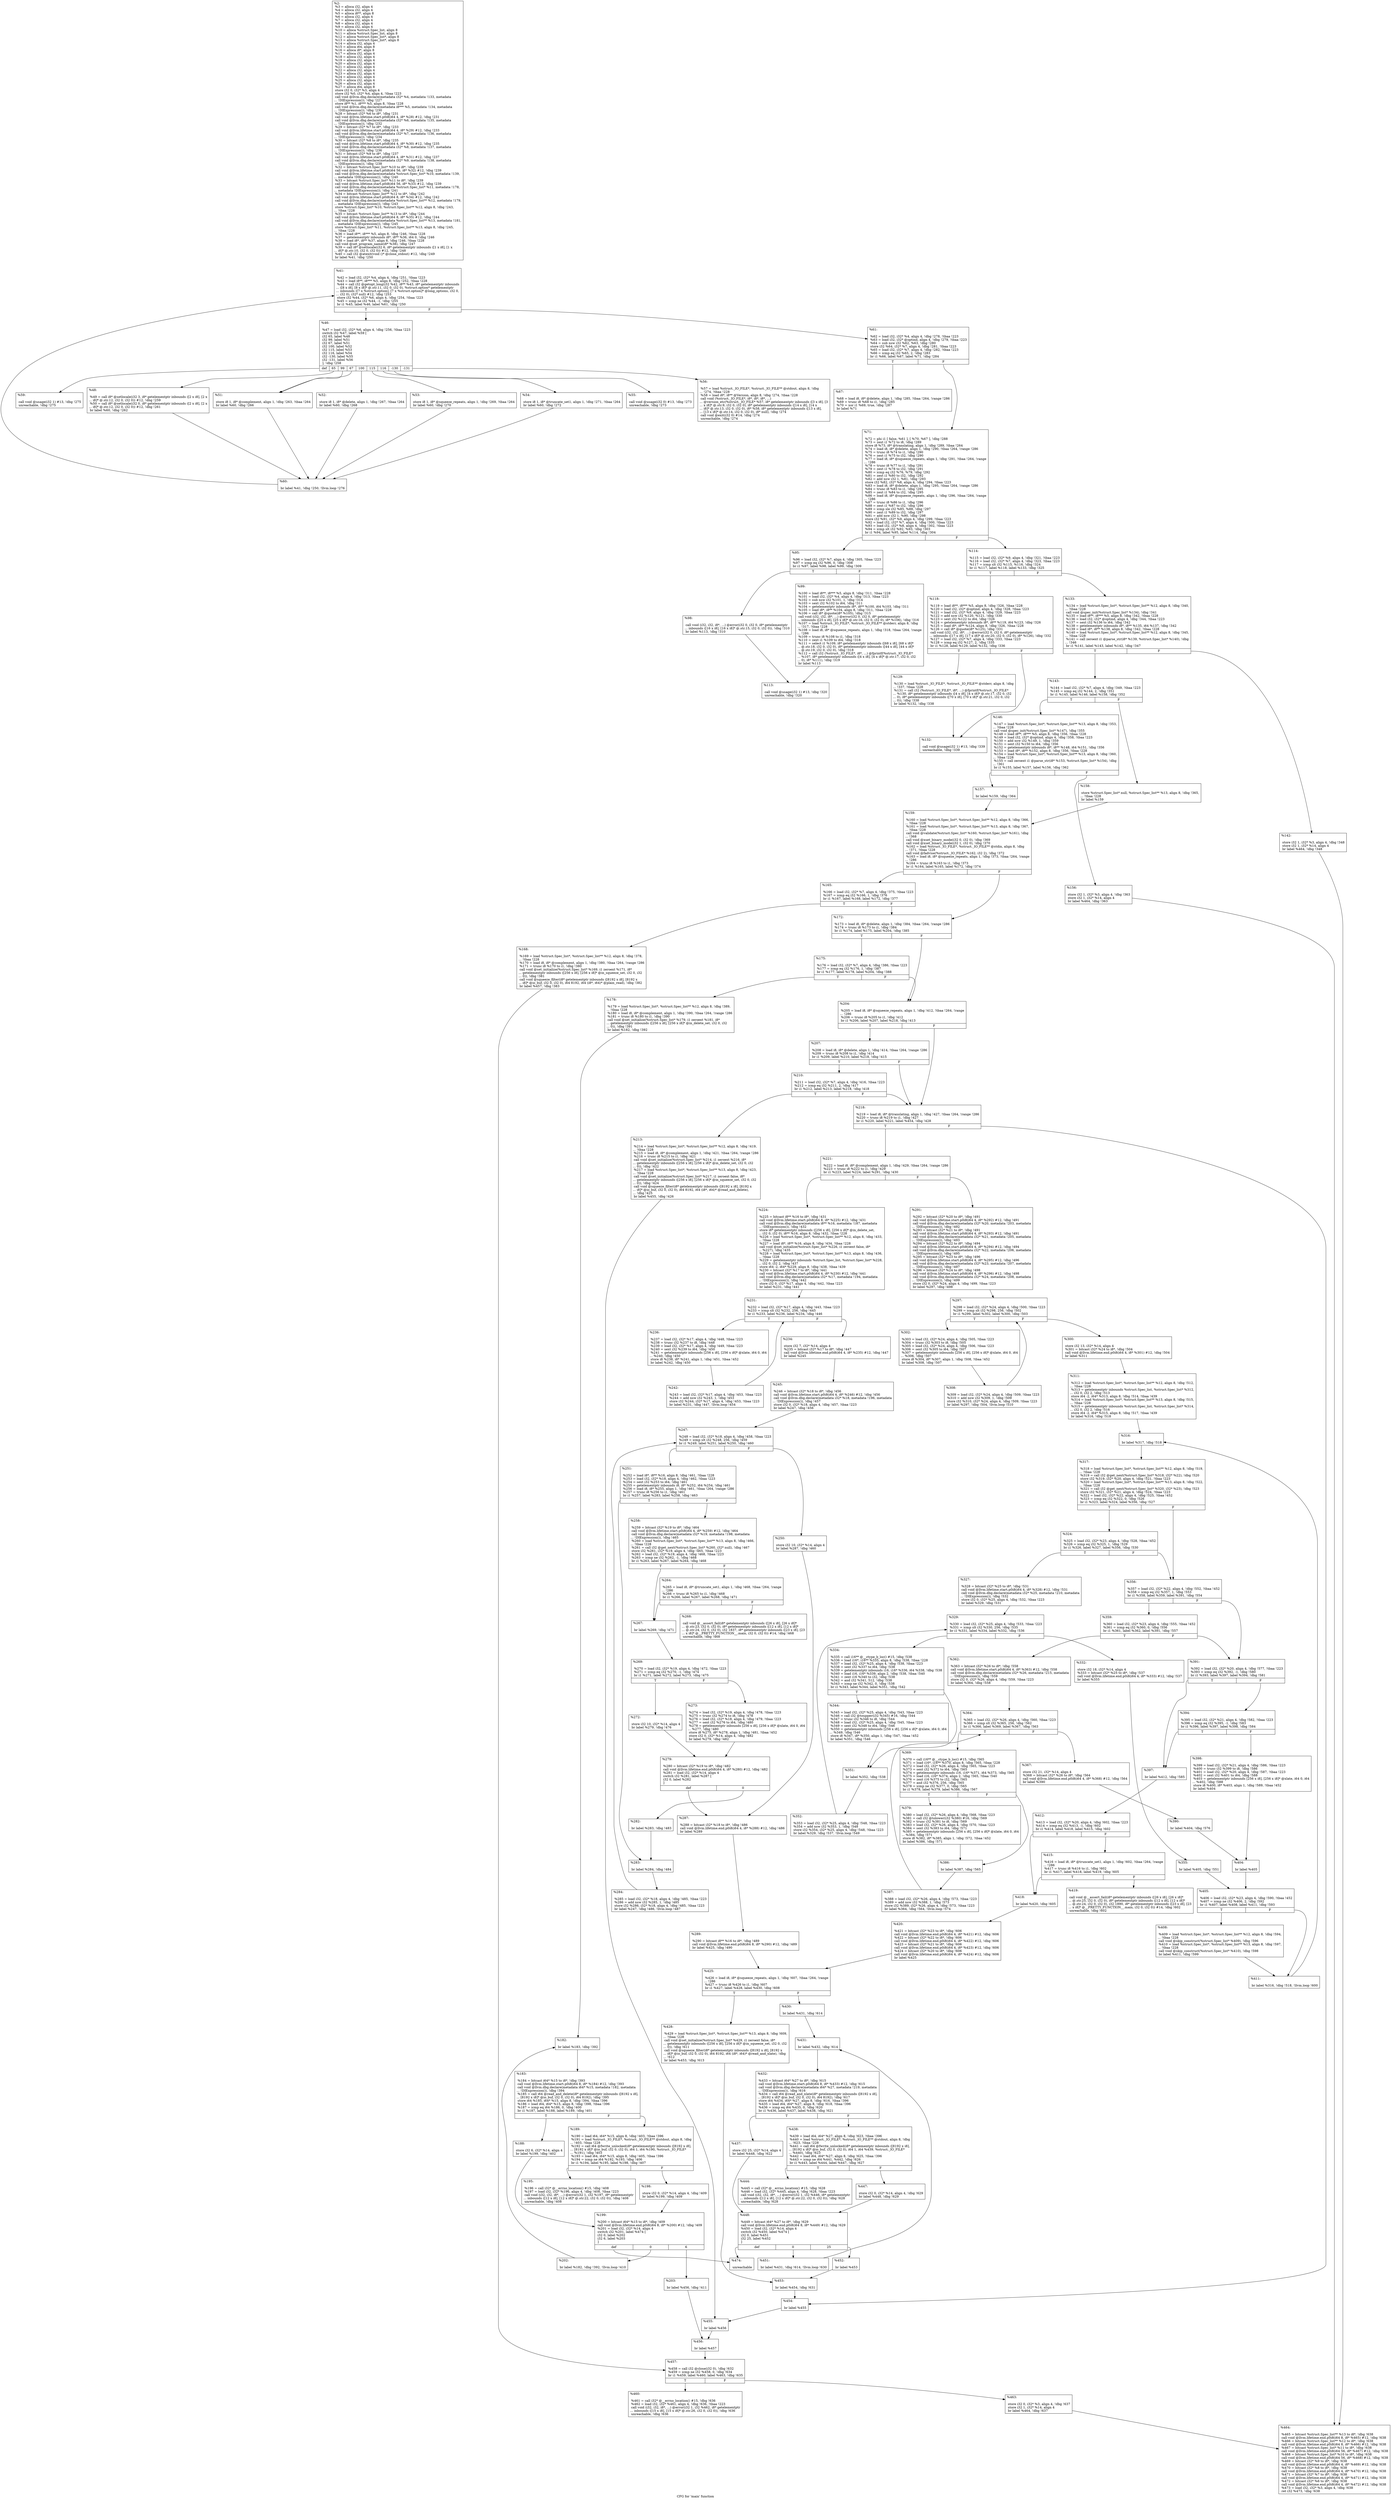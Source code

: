 digraph "CFG for 'main' function" {
	label="CFG for 'main' function";

	Node0x12c5af0 [shape=record,label="{%2:\l  %3 = alloca i32, align 4\l  %4 = alloca i32, align 4\l  %5 = alloca i8**, align 8\l  %6 = alloca i32, align 4\l  %7 = alloca i32, align 4\l  %8 = alloca i32, align 4\l  %9 = alloca i32, align 4\l  %10 = alloca %struct.Spec_list, align 8\l  %11 = alloca %struct.Spec_list, align 8\l  %12 = alloca %struct.Spec_list*, align 8\l  %13 = alloca %struct.Spec_list*, align 8\l  %14 = alloca i32, align 4\l  %15 = alloca i64, align 8\l  %16 = alloca i8*, align 8\l  %17 = alloca i32, align 4\l  %18 = alloca i32, align 4\l  %19 = alloca i32, align 4\l  %20 = alloca i32, align 4\l  %21 = alloca i32, align 4\l  %22 = alloca i32, align 4\l  %23 = alloca i32, align 4\l  %24 = alloca i32, align 4\l  %25 = alloca i32, align 4\l  %26 = alloca i32, align 4\l  %27 = alloca i64, align 8\l  store i32 0, i32* %3, align 4\l  store i32 %0, i32* %4, align 4, !tbaa !223\l  call void @llvm.dbg.declare(metadata i32* %4, metadata !133, metadata\l... !DIExpression()), !dbg !227\l  store i8** %1, i8*** %5, align 8, !tbaa !228\l  call void @llvm.dbg.declare(metadata i8*** %5, metadata !134, metadata\l... !DIExpression()), !dbg !230\l  %28 = bitcast i32* %6 to i8*, !dbg !231\l  call void @llvm.lifetime.start.p0i8(i64 4, i8* %28) #12, !dbg !231\l  call void @llvm.dbg.declare(metadata i32* %6, metadata !135, metadata\l... !DIExpression()), !dbg !232\l  %29 = bitcast i32* %7 to i8*, !dbg !233\l  call void @llvm.lifetime.start.p0i8(i64 4, i8* %29) #12, !dbg !233\l  call void @llvm.dbg.declare(metadata i32* %7, metadata !136, metadata\l... !DIExpression()), !dbg !234\l  %30 = bitcast i32* %8 to i8*, !dbg !235\l  call void @llvm.lifetime.start.p0i8(i64 4, i8* %30) #12, !dbg !235\l  call void @llvm.dbg.declare(metadata i32* %8, metadata !137, metadata\l... !DIExpression()), !dbg !236\l  %31 = bitcast i32* %9 to i8*, !dbg !237\l  call void @llvm.lifetime.start.p0i8(i64 4, i8* %31) #12, !dbg !237\l  call void @llvm.dbg.declare(metadata i32* %9, metadata !138, metadata\l... !DIExpression()), !dbg !238\l  %32 = bitcast %struct.Spec_list* %10 to i8*, !dbg !239\l  call void @llvm.lifetime.start.p0i8(i64 56, i8* %32) #12, !dbg !239\l  call void @llvm.dbg.declare(metadata %struct.Spec_list* %10, metadata !139,\l... metadata !DIExpression()), !dbg !240\l  %33 = bitcast %struct.Spec_list* %11 to i8*, !dbg !239\l  call void @llvm.lifetime.start.p0i8(i64 56, i8* %33) #12, !dbg !239\l  call void @llvm.dbg.declare(metadata %struct.Spec_list* %11, metadata !178,\l... metadata !DIExpression()), !dbg !241\l  %34 = bitcast %struct.Spec_list** %12 to i8*, !dbg !242\l  call void @llvm.lifetime.start.p0i8(i64 8, i8* %34) #12, !dbg !242\l  call void @llvm.dbg.declare(metadata %struct.Spec_list** %12, metadata !179,\l... metadata !DIExpression()), !dbg !243\l  store %struct.Spec_list* %10, %struct.Spec_list** %12, align 8, !dbg !243,\l... !tbaa !228\l  %35 = bitcast %struct.Spec_list** %13 to i8*, !dbg !244\l  call void @llvm.lifetime.start.p0i8(i64 8, i8* %35) #12, !dbg !244\l  call void @llvm.dbg.declare(metadata %struct.Spec_list** %13, metadata !181,\l... metadata !DIExpression()), !dbg !245\l  store %struct.Spec_list* %11, %struct.Spec_list** %13, align 8, !dbg !245,\l... !tbaa !228\l  %36 = load i8**, i8*** %5, align 8, !dbg !246, !tbaa !228\l  %37 = getelementptr inbounds i8*, i8** %36, i64 0, !dbg !246\l  %38 = load i8*, i8** %37, align 8, !dbg !246, !tbaa !228\l  call void @set_program_name(i8* %38), !dbg !247\l  %39 = call i8* @setlocale(i32 6, i8* getelementptr inbounds ([1 x i8], [1 x\l... i8]* @.str.10, i32 0, i32 0)) #12, !dbg !248\l  %40 = call i32 @atexit(void ()* @close_stdout) #12, !dbg !249\l  br label %41, !dbg !250\l}"];
	Node0x12c5af0 -> Node0x12c5f80;
	Node0x12c5f80 [shape=record,label="{%41:\l\l  %42 = load i32, i32* %4, align 4, !dbg !251, !tbaa !223\l  %43 = load i8**, i8*** %5, align 8, !dbg !252, !tbaa !228\l  %44 = call i32 @getopt_long(i32 %42, i8** %43, i8* getelementptr inbounds\l... ([8 x i8], [8 x i8]* @.str.11, i32 0, i32 0), %struct.option* getelementptr\l... inbounds ([7 x %struct.option], [7 x %struct.option]* @long_options, i32 0,\l... i32 0), i32* null) #12, !dbg !253\l  store i32 %44, i32* %6, align 4, !dbg !254, !tbaa !223\l  %45 = icmp ne i32 %44, -1, !dbg !255\l  br i1 %45, label %46, label %61, !dbg !250\l|{<s0>T|<s1>F}}"];
	Node0x12c5f80:s0 -> Node0x12c5fd0;
	Node0x12c5f80:s1 -> Node0x12c62f0;
	Node0x12c5fd0 [shape=record,label="{%46:\l\l  %47 = load i32, i32* %6, align 4, !dbg !256, !tbaa !223\l  switch i32 %47, label %59 [\l    i32 65, label %48\l    i32 99, label %51\l    i32 67, label %51\l    i32 100, label %52\l    i32 115, label %53\l    i32 116, label %54\l    i32 -130, label %55\l    i32 -131, label %56\l  ], !dbg !258\l|{<s0>def|<s1>65|<s2>99|<s3>67|<s4>100|<s5>115|<s6>116|<s7>-130|<s8>-131}}"];
	Node0x12c5fd0:s0 -> Node0x12c6250;
	Node0x12c5fd0:s1 -> Node0x12c6020;
	Node0x12c5fd0:s2 -> Node0x12c6070;
	Node0x12c5fd0:s3 -> Node0x12c6070;
	Node0x12c5fd0:s4 -> Node0x12c60c0;
	Node0x12c5fd0:s5 -> Node0x12c6110;
	Node0x12c5fd0:s6 -> Node0x12c6160;
	Node0x12c5fd0:s7 -> Node0x12c61b0;
	Node0x12c5fd0:s8 -> Node0x12c6200;
	Node0x12c6020 [shape=record,label="{%48:\l\l  %49 = call i8* @setlocale(i32 3, i8* getelementptr inbounds ([2 x i8], [2 x\l... i8]* @.str.12, i32 0, i32 0)) #12, !dbg !259\l  %50 = call i8* @setlocale(i32 0, i8* getelementptr inbounds ([2 x i8], [2 x\l... i8]* @.str.12, i32 0, i32 0)) #12, !dbg !261\l  br label %60, !dbg !262\l}"];
	Node0x12c6020 -> Node0x12c62a0;
	Node0x12c6070 [shape=record,label="{%51:\l\l  store i8 1, i8* @complement, align 1, !dbg !263, !tbaa !264\l  br label %60, !dbg !266\l}"];
	Node0x12c6070 -> Node0x12c62a0;
	Node0x12c60c0 [shape=record,label="{%52:\l\l  store i8 1, i8* @delete, align 1, !dbg !267, !tbaa !264\l  br label %60, !dbg !268\l}"];
	Node0x12c60c0 -> Node0x12c62a0;
	Node0x12c6110 [shape=record,label="{%53:\l\l  store i8 1, i8* @squeeze_repeats, align 1, !dbg !269, !tbaa !264\l  br label %60, !dbg !270\l}"];
	Node0x12c6110 -> Node0x12c62a0;
	Node0x12c6160 [shape=record,label="{%54:\l\l  store i8 1, i8* @truncate_set1, align 1, !dbg !271, !tbaa !264\l  br label %60, !dbg !272\l}"];
	Node0x12c6160 -> Node0x12c62a0;
	Node0x12c61b0 [shape=record,label="{%55:\l\l  call void @usage(i32 0) #13, !dbg !273\l  unreachable, !dbg !273\l}"];
	Node0x12c6200 [shape=record,label="{%56:\l\l  %57 = load %struct._IO_FILE*, %struct._IO_FILE** @stdout, align 8, !dbg\l... !274, !tbaa !228\l  %58 = load i8*, i8** @Version, align 8, !dbg !274, !tbaa !228\l  call void (%struct._IO_FILE*, i8*, i8*, i8*, ...)\l... @version_etc(%struct._IO_FILE* %57, i8* getelementptr inbounds ([3 x i8], [3\l... x i8]* @.str.9, i32 0, i32 0), i8* getelementptr inbounds ([14 x i8], [14 x\l... i8]* @.str.13, i32 0, i32 0), i8* %58, i8* getelementptr inbounds ([13 x i8],\l... [13 x i8]* @.str.14, i32 0, i32 0), i8* null), !dbg !274\l  call void @exit(i32 0) #14, !dbg !274\l  unreachable, !dbg !274\l}"];
	Node0x12c6250 [shape=record,label="{%59:\l\l  call void @usage(i32 1) #13, !dbg !275\l  unreachable, !dbg !275\l}"];
	Node0x12c62a0 [shape=record,label="{%60:\l\l  br label %41, !dbg !250, !llvm.loop !276\l}"];
	Node0x12c62a0 -> Node0x12c5f80;
	Node0x12c62f0 [shape=record,label="{%61:\l\l  %62 = load i32, i32* %4, align 4, !dbg !278, !tbaa !223\l  %63 = load i32, i32* @optind, align 4, !dbg !279, !tbaa !223\l  %64 = sub nsw i32 %62, %63, !dbg !280\l  store i32 %64, i32* %7, align 4, !dbg !281, !tbaa !223\l  %65 = load i32, i32* %7, align 4, !dbg !282, !tbaa !223\l  %66 = icmp eq i32 %65, 2, !dbg !283\l  br i1 %66, label %67, label %71, !dbg !284\l|{<s0>T|<s1>F}}"];
	Node0x12c62f0:s0 -> Node0x12c6340;
	Node0x12c62f0:s1 -> Node0x12c6390;
	Node0x12c6340 [shape=record,label="{%67:\l\l  %68 = load i8, i8* @delete, align 1, !dbg !285, !tbaa !264, !range !286\l  %69 = trunc i8 %68 to i1, !dbg !285\l  %70 = xor i1 %69, true, !dbg !287\l  br label %71\l}"];
	Node0x12c6340 -> Node0x12c6390;
	Node0x12c6390 [shape=record,label="{%71:\l\l  %72 = phi i1 [ false, %61 ], [ %70, %67 ], !dbg !288\l  %73 = zext i1 %72 to i8, !dbg !289\l  store i8 %73, i8* @translating, align 1, !dbg !289, !tbaa !264\l  %74 = load i8, i8* @delete, align 1, !dbg !290, !tbaa !264, !range !286\l  %75 = trunc i8 %74 to i1, !dbg !290\l  %76 = zext i1 %75 to i32, !dbg !290\l  %77 = load i8, i8* @squeeze_repeats, align 1, !dbg !291, !tbaa !264, !range\l... !286\l  %78 = trunc i8 %77 to i1, !dbg !291\l  %79 = zext i1 %78 to i32, !dbg !291\l  %80 = icmp eq i32 %76, %79, !dbg !292\l  %81 = zext i1 %80 to i32, !dbg !292\l  %82 = add nsw i32 1, %81, !dbg !293\l  store i32 %82, i32* %8, align 4, !dbg !294, !tbaa !223\l  %83 = load i8, i8* @delete, align 1, !dbg !295, !tbaa !264, !range !286\l  %84 = trunc i8 %83 to i1, !dbg !295\l  %85 = zext i1 %84 to i32, !dbg !295\l  %86 = load i8, i8* @squeeze_repeats, align 1, !dbg !296, !tbaa !264, !range\l... !286\l  %87 = trunc i8 %86 to i1, !dbg !296\l  %88 = zext i1 %87 to i32, !dbg !296\l  %89 = icmp sle i32 %85, %88, !dbg !297\l  %90 = zext i1 %89 to i32, !dbg !297\l  %91 = add nsw i32 1, %90, !dbg !298\l  store i32 %91, i32* %9, align 4, !dbg !299, !tbaa !223\l  %92 = load i32, i32* %7, align 4, !dbg !300, !tbaa !223\l  %93 = load i32, i32* %8, align 4, !dbg !302, !tbaa !223\l  %94 = icmp slt i32 %92, %93, !dbg !303\l  br i1 %94, label %95, label %114, !dbg !304\l|{<s0>T|<s1>F}}"];
	Node0x12c6390:s0 -> Node0x12c63e0;
	Node0x12c6390:s1 -> Node0x12c6520;
	Node0x12c63e0 [shape=record,label="{%95:\l\l  %96 = load i32, i32* %7, align 4, !dbg !305, !tbaa !223\l  %97 = icmp eq i32 %96, 0, !dbg !308\l  br i1 %97, label %98, label %99, !dbg !309\l|{<s0>T|<s1>F}}"];
	Node0x12c63e0:s0 -> Node0x12c6430;
	Node0x12c63e0:s1 -> Node0x12c6480;
	Node0x12c6430 [shape=record,label="{%98:\l\l  call void (i32, i32, i8*, ...) @error(i32 0, i32 0, i8* getelementptr\l... inbounds ([16 x i8], [16 x i8]* @.str.15, i32 0, i32 0)), !dbg !310\l  br label %113, !dbg !310\l}"];
	Node0x12c6430 -> Node0x12c64d0;
	Node0x12c6480 [shape=record,label="{%99:\l\l  %100 = load i8**, i8*** %5, align 8, !dbg !311, !tbaa !228\l  %101 = load i32, i32* %4, align 4, !dbg !313, !tbaa !223\l  %102 = sub nsw i32 %101, 1, !dbg !314\l  %103 = sext i32 %102 to i64, !dbg !311\l  %104 = getelementptr inbounds i8*, i8** %100, i64 %103, !dbg !311\l  %105 = load i8*, i8** %104, align 8, !dbg !311, !tbaa !228\l  %106 = call i8* @quote(i8* %105), !dbg !315\l  call void (i32, i32, i8*, ...) @error(i32 0, i32 0, i8* getelementptr\l... inbounds ([25 x i8], [25 x i8]* @.str.16, i32 0, i32 0), i8* %106), !dbg !316\l  %107 = load %struct._IO_FILE*, %struct._IO_FILE** @stderr, align 8, !dbg\l... !317, !tbaa !228\l  %108 = load i8, i8* @squeeze_repeats, align 1, !dbg !318, !tbaa !264, !range\l... !286\l  %109 = trunc i8 %108 to i1, !dbg !318\l  %110 = zext i1 %109 to i64, !dbg !318\l  %111 = select i1 %109, i8* getelementptr inbounds ([68 x i8], [68 x i8]*\l... @.str.18, i32 0, i32 0), i8* getelementptr inbounds ([44 x i8], [44 x i8]*\l... @.str.19, i32 0, i32 0), !dbg !318\l  %112 = call i32 (%struct._IO_FILE*, i8*, ...) @fprintf(%struct._IO_FILE*\l... %107, i8* getelementptr inbounds ([4 x i8], [4 x i8]* @.str.17, i32 0, i32\l... 0), i8* %111), !dbg !319\l  br label %113\l}"];
	Node0x12c6480 -> Node0x12c64d0;
	Node0x12c64d0 [shape=record,label="{%113:\l\l  call void @usage(i32 1) #13, !dbg !320\l  unreachable, !dbg !320\l}"];
	Node0x12c6520 [shape=record,label="{%114:\l\l  %115 = load i32, i32* %9, align 4, !dbg !321, !tbaa !223\l  %116 = load i32, i32* %7, align 4, !dbg !323, !tbaa !223\l  %117 = icmp slt i32 %115, %116, !dbg !324\l  br i1 %117, label %118, label %133, !dbg !325\l|{<s0>T|<s1>F}}"];
	Node0x12c6520:s0 -> Node0x12c6570;
	Node0x12c6520:s1 -> Node0x12c6660;
	Node0x12c6570 [shape=record,label="{%118:\l\l  %119 = load i8**, i8*** %5, align 8, !dbg !326, !tbaa !228\l  %120 = load i32, i32* @optind, align 4, !dbg !328, !tbaa !223\l  %121 = load i32, i32* %9, align 4, !dbg !329, !tbaa !223\l  %122 = add nsw i32 %120, %121, !dbg !330\l  %123 = sext i32 %122 to i64, !dbg !326\l  %124 = getelementptr inbounds i8*, i8** %119, i64 %123, !dbg !326\l  %125 = load i8*, i8** %124, align 8, !dbg !326, !tbaa !228\l  %126 = call i8* @quote(i8* %125), !dbg !331\l  call void (i32, i32, i8*, ...) @error(i32 0, i32 0, i8* getelementptr\l... inbounds ([17 x i8], [17 x i8]* @.str.20, i32 0, i32 0), i8* %126), !dbg !332\l  %127 = load i32, i32* %7, align 4, !dbg !333, !tbaa !223\l  %128 = icmp eq i32 %127, 2, !dbg !335\l  br i1 %128, label %129, label %132, !dbg !336\l|{<s0>T|<s1>F}}"];
	Node0x12c6570:s0 -> Node0x12c65c0;
	Node0x12c6570:s1 -> Node0x12c6610;
	Node0x12c65c0 [shape=record,label="{%129:\l\l  %130 = load %struct._IO_FILE*, %struct._IO_FILE** @stderr, align 8, !dbg\l... !337, !tbaa !228\l  %131 = call i32 (%struct._IO_FILE*, i8*, ...) @fprintf(%struct._IO_FILE*\l... %130, i8* getelementptr inbounds ([4 x i8], [4 x i8]* @.str.17, i32 0, i32\l... 0), i8* getelementptr inbounds ([70 x i8], [70 x i8]* @.str.21, i32 0, i32\l... 0)), !dbg !338\l  br label %132, !dbg !338\l}"];
	Node0x12c65c0 -> Node0x12c6610;
	Node0x12c6610 [shape=record,label="{%132:\l\l  call void @usage(i32 1) #13, !dbg !339\l  unreachable, !dbg !339\l}"];
	Node0x12c6660 [shape=record,label="{%133:\l\l  %134 = load %struct.Spec_list*, %struct.Spec_list** %12, align 8, !dbg !340,\l... !tbaa !228\l  call void @spec_init(%struct.Spec_list* %134), !dbg !341\l  %135 = load i8**, i8*** %5, align 8, !dbg !342, !tbaa !228\l  %136 = load i32, i32* @optind, align 4, !dbg !344, !tbaa !223\l  %137 = sext i32 %136 to i64, !dbg !342\l  %138 = getelementptr inbounds i8*, i8** %135, i64 %137, !dbg !342\l  %139 = load i8*, i8** %138, align 8, !dbg !342, !tbaa !228\l  %140 = load %struct.Spec_list*, %struct.Spec_list** %12, align 8, !dbg !345,\l... !tbaa !228\l  %141 = call zeroext i1 @parse_str(i8* %139, %struct.Spec_list* %140), !dbg\l... !346\l  br i1 %141, label %143, label %142, !dbg !347\l|{<s0>T|<s1>F}}"];
	Node0x12c6660:s0 -> Node0x12c6700;
	Node0x12c6660:s1 -> Node0x12c66b0;
	Node0x12c66b0 [shape=record,label="{%142:\l\l  store i32 1, i32* %3, align 4, !dbg !348\l  store i32 1, i32* %14, align 4\l  br label %464, !dbg !348\l}"];
	Node0x12c66b0 -> Node0x12c8870;
	Node0x12c6700 [shape=record,label="{%143:\l\l  %144 = load i32, i32* %7, align 4, !dbg !349, !tbaa !223\l  %145 = icmp eq i32 %144, 2, !dbg !351\l  br i1 %145, label %146, label %158, !dbg !352\l|{<s0>T|<s1>F}}"];
	Node0x12c6700:s0 -> Node0x12c6750;
	Node0x12c6700:s1 -> Node0x12c6840;
	Node0x12c6750 [shape=record,label="{%146:\l\l  %147 = load %struct.Spec_list*, %struct.Spec_list** %13, align 8, !dbg !353,\l... !tbaa !228\l  call void @spec_init(%struct.Spec_list* %147), !dbg !355\l  %148 = load i8**, i8*** %5, align 8, !dbg !356, !tbaa !228\l  %149 = load i32, i32* @optind, align 4, !dbg !358, !tbaa !223\l  %150 = add nsw i32 %149, 1, !dbg !359\l  %151 = sext i32 %150 to i64, !dbg !356\l  %152 = getelementptr inbounds i8*, i8** %148, i64 %151, !dbg !356\l  %153 = load i8*, i8** %152, align 8, !dbg !356, !tbaa !228\l  %154 = load %struct.Spec_list*, %struct.Spec_list** %13, align 8, !dbg !360,\l... !tbaa !228\l  %155 = call zeroext i1 @parse_str(i8* %153, %struct.Spec_list* %154), !dbg\l... !361\l  br i1 %155, label %157, label %156, !dbg !362\l|{<s0>T|<s1>F}}"];
	Node0x12c6750:s0 -> Node0x12c67f0;
	Node0x12c6750:s1 -> Node0x12c67a0;
	Node0x12c67a0 [shape=record,label="{%156:\l\l  store i32 1, i32* %3, align 4, !dbg !363\l  store i32 1, i32* %14, align 4\l  br label %464, !dbg !363\l}"];
	Node0x12c67a0 -> Node0x12c8870;
	Node0x12c67f0 [shape=record,label="{%157:\l\l  br label %159, !dbg !364\l}"];
	Node0x12c67f0 -> Node0x12c6890;
	Node0x12c6840 [shape=record,label="{%158:\l\l  store %struct.Spec_list* null, %struct.Spec_list** %13, align 8, !dbg !365,\l... !tbaa !228\l  br label %159\l}"];
	Node0x12c6840 -> Node0x12c6890;
	Node0x12c6890 [shape=record,label="{%159:\l\l  %160 = load %struct.Spec_list*, %struct.Spec_list** %12, align 8, !dbg !366,\l... !tbaa !228\l  %161 = load %struct.Spec_list*, %struct.Spec_list** %13, align 8, !dbg !367,\l... !tbaa !228\l  call void @validate(%struct.Spec_list* %160, %struct.Spec_list* %161), !dbg\l... !368\l  call void @xset_binary_mode(i32 0, i32 0), !dbg !369\l  call void @xset_binary_mode(i32 1, i32 0), !dbg !370\l  %162 = load %struct._IO_FILE*, %struct._IO_FILE** @stdin, align 8, !dbg\l... !371, !tbaa !228\l  call void @fadvise(%struct._IO_FILE* %162, i32 2), !dbg !372\l  %163 = load i8, i8* @squeeze_repeats, align 1, !dbg !373, !tbaa !264, !range\l... !286\l  %164 = trunc i8 %163 to i1, !dbg !373\l  br i1 %164, label %165, label %172, !dbg !374\l|{<s0>T|<s1>F}}"];
	Node0x12c6890:s0 -> Node0x12c68e0;
	Node0x12c6890:s1 -> Node0x12c6980;
	Node0x12c68e0 [shape=record,label="{%165:\l\l  %166 = load i32, i32* %7, align 4, !dbg !375, !tbaa !223\l  %167 = icmp eq i32 %166, 1, !dbg !376\l  br i1 %167, label %168, label %172, !dbg !377\l|{<s0>T|<s1>F}}"];
	Node0x12c68e0:s0 -> Node0x12c6930;
	Node0x12c68e0:s1 -> Node0x12c6980;
	Node0x12c6930 [shape=record,label="{%168:\l\l  %169 = load %struct.Spec_list*, %struct.Spec_list** %12, align 8, !dbg !378,\l... !tbaa !228\l  %170 = load i8, i8* @complement, align 1, !dbg !380, !tbaa !264, !range !286\l  %171 = trunc i8 %170 to i1, !dbg !380\l  call void @set_initialize(%struct.Spec_list* %169, i1 zeroext %171, i8*\l... getelementptr inbounds ([256 x i8], [256 x i8]* @in_squeeze_set, i32 0, i32\l... 0)), !dbg !381\l  call void @squeeze_filter(i8* getelementptr inbounds ([8192 x i8], [8192 x\l... i8]* @io_buf, i32 0, i32 0), i64 8192, i64 (i8*, i64)* @plain_read), !dbg !382\l  br label %457, !dbg !383\l}"];
	Node0x12c6930 -> Node0x12c8780;
	Node0x12c6980 [shape=record,label="{%172:\l\l  %173 = load i8, i8* @delete, align 1, !dbg !384, !tbaa !264, !range !286\l  %174 = trunc i8 %173 to i1, !dbg !384\l  br i1 %174, label %175, label %204, !dbg !385\l|{<s0>T|<s1>F}}"];
	Node0x12c6980:s0 -> Node0x12c69d0;
	Node0x12c6980:s1 -> Node0x12c6d40;
	Node0x12c69d0 [shape=record,label="{%175:\l\l  %176 = load i32, i32* %7, align 4, !dbg !386, !tbaa !223\l  %177 = icmp eq i32 %176, 1, !dbg !387\l  br i1 %177, label %178, label %204, !dbg !388\l|{<s0>T|<s1>F}}"];
	Node0x12c69d0:s0 -> Node0x12c6a20;
	Node0x12c69d0:s1 -> Node0x12c6d40;
	Node0x12c6a20 [shape=record,label="{%178:\l\l  %179 = load %struct.Spec_list*, %struct.Spec_list** %12, align 8, !dbg !389,\l... !tbaa !228\l  %180 = load i8, i8* @complement, align 1, !dbg !390, !tbaa !264, !range !286\l  %181 = trunc i8 %180 to i1, !dbg !390\l  call void @set_initialize(%struct.Spec_list* %179, i1 zeroext %181, i8*\l... getelementptr inbounds ([256 x i8], [256 x i8]* @in_delete_set, i32 0, i32\l... 0)), !dbg !391\l  br label %182, !dbg !392\l}"];
	Node0x12c6a20 -> Node0x12c6a70;
	Node0x12c6a70 [shape=record,label="{%182:\l\l  br label %183, !dbg !392\l}"];
	Node0x12c6a70 -> Node0x12c6ac0;
	Node0x12c6ac0 [shape=record,label="{%183:\l\l  %184 = bitcast i64* %15 to i8*, !dbg !393\l  call void @llvm.lifetime.start.p0i8(i64 8, i8* %184) #12, !dbg !393\l  call void @llvm.dbg.declare(metadata i64* %15, metadata !182, metadata\l... !DIExpression()), !dbg !394\l  %185 = call i64 @read_and_delete(i8* getelementptr inbounds ([8192 x i8],\l... [8192 x i8]* @io_buf, i32 0, i32 0), i64 8192), !dbg !395\l  store i64 %185, i64* %15, align 8, !dbg !394, !tbaa !396\l  %186 = load i64, i64* %15, align 8, !dbg !398, !tbaa !396\l  %187 = icmp eq i64 %186, 0, !dbg !400\l  br i1 %187, label %188, label %189, !dbg !401\l|{<s0>T|<s1>F}}"];
	Node0x12c6ac0:s0 -> Node0x12c6b10;
	Node0x12c6ac0:s1 -> Node0x12c6b60;
	Node0x12c6b10 [shape=record,label="{%188:\l\l  store i32 6, i32* %14, align 4\l  br label %199, !dbg !402\l}"];
	Node0x12c6b10 -> Node0x12c6c50;
	Node0x12c6b60 [shape=record,label="{%189:\l\l  %190 = load i64, i64* %15, align 8, !dbg !403, !tbaa !396\l  %191 = load %struct._IO_FILE*, %struct._IO_FILE** @stdout, align 8, !dbg\l... !403, !tbaa !228\l  %192 = call i64 @fwrite_unlocked(i8* getelementptr inbounds ([8192 x i8],\l... [8192 x i8]* @io_buf, i32 0, i32 0), i64 1, i64 %190, %struct._IO_FILE*\l... %191), !dbg !403\l  %193 = load i64, i64* %15, align 8, !dbg !405, !tbaa !396\l  %194 = icmp ne i64 %192, %193, !dbg !406\l  br i1 %194, label %195, label %198, !dbg !407\l|{<s0>T|<s1>F}}"];
	Node0x12c6b60:s0 -> Node0x12c6bb0;
	Node0x12c6b60:s1 -> Node0x12c6c00;
	Node0x12c6bb0 [shape=record,label="{%195:\l\l  %196 = call i32* @__errno_location() #15, !dbg !408\l  %197 = load i32, i32* %196, align 4, !dbg !408, !tbaa !223\l  call void (i32, i32, i8*, ...) @error(i32 1, i32 %197, i8* getelementptr\l... inbounds ([12 x i8], [12 x i8]* @.str.22, i32 0, i32 0)), !dbg !408\l  unreachable, !dbg !408\l}"];
	Node0x12c6c00 [shape=record,label="{%198:\l\l  store i32 0, i32* %14, align 4, !dbg !409\l  br label %199, !dbg !409\l}"];
	Node0x12c6c00 -> Node0x12c6c50;
	Node0x12c6c50 [shape=record,label="{%199:\l\l  %200 = bitcast i64* %15 to i8*, !dbg !409\l  call void @llvm.lifetime.end.p0i8(i64 8, i8* %200) #12, !dbg !409\l  %201 = load i32, i32* %14, align 4\l  switch i32 %201, label %474 [\l    i32 0, label %202\l    i32 6, label %203\l  ]\l|{<s0>def|<s1>0|<s2>6}}"];
	Node0x12c6c50:s0 -> Node0x12c88c0;
	Node0x12c6c50:s1 -> Node0x12c6ca0;
	Node0x12c6c50:s2 -> Node0x12c6cf0;
	Node0x12c6ca0 [shape=record,label="{%202:\l\l  br label %182, !dbg !392, !llvm.loop !410\l}"];
	Node0x12c6ca0 -> Node0x12c6a70;
	Node0x12c6cf0 [shape=record,label="{%203:\l\l  br label %456, !dbg !411\l}"];
	Node0x12c6cf0 -> Node0x12c8730;
	Node0x12c6d40 [shape=record,label="{%204:\l\l  %205 = load i8, i8* @squeeze_repeats, align 1, !dbg !412, !tbaa !264, !range\l... !286\l  %206 = trunc i8 %205 to i1, !dbg !412\l  br i1 %206, label %207, label %218, !dbg !413\l|{<s0>T|<s1>F}}"];
	Node0x12c6d40:s0 -> Node0x12c6d90;
	Node0x12c6d40:s1 -> Node0x12c6e80;
	Node0x12c6d90 [shape=record,label="{%207:\l\l  %208 = load i8, i8* @delete, align 1, !dbg !414, !tbaa !264, !range !286\l  %209 = trunc i8 %208 to i1, !dbg !414\l  br i1 %209, label %210, label %218, !dbg !415\l|{<s0>T|<s1>F}}"];
	Node0x12c6d90:s0 -> Node0x12c6de0;
	Node0x12c6d90:s1 -> Node0x12c6e80;
	Node0x12c6de0 [shape=record,label="{%210:\l\l  %211 = load i32, i32* %7, align 4, !dbg !416, !tbaa !223\l  %212 = icmp eq i32 %211, 2, !dbg !417\l  br i1 %212, label %213, label %218, !dbg !418\l|{<s0>T|<s1>F}}"];
	Node0x12c6de0:s0 -> Node0x12c6e30;
	Node0x12c6de0:s1 -> Node0x12c6e80;
	Node0x12c6e30 [shape=record,label="{%213:\l\l  %214 = load %struct.Spec_list*, %struct.Spec_list** %12, align 8, !dbg !419,\l... !tbaa !228\l  %215 = load i8, i8* @complement, align 1, !dbg !421, !tbaa !264, !range !286\l  %216 = trunc i8 %215 to i1, !dbg !421\l  call void @set_initialize(%struct.Spec_list* %214, i1 zeroext %216, i8*\l... getelementptr inbounds ([256 x i8], [256 x i8]* @in_delete_set, i32 0, i32\l... 0)), !dbg !422\l  %217 = load %struct.Spec_list*, %struct.Spec_list** %13, align 8, !dbg !423,\l... !tbaa !228\l  call void @set_initialize(%struct.Spec_list* %217, i1 zeroext false, i8*\l... getelementptr inbounds ([256 x i8], [256 x i8]* @in_squeeze_set, i32 0, i32\l... 0)), !dbg !424\l  call void @squeeze_filter(i8* getelementptr inbounds ([8192 x i8], [8192 x\l... i8]* @io_buf, i32 0, i32 0), i64 8192, i64 (i8*, i64)* @read_and_delete),\l... !dbg !425\l  br label %455, !dbg !426\l}"];
	Node0x12c6e30 -> Node0x12c86e0;
	Node0x12c6e80 [shape=record,label="{%218:\l\l  %219 = load i8, i8* @translating, align 1, !dbg !427, !tbaa !264, !range !286\l  %220 = trunc i8 %219 to i1, !dbg !427\l  br i1 %220, label %221, label %454, !dbg !428\l|{<s0>T|<s1>F}}"];
	Node0x12c6e80:s0 -> Node0x12c6ed0;
	Node0x12c6e80:s1 -> Node0x12c8690;
	Node0x12c6ed0 [shape=record,label="{%221:\l\l  %222 = load i8, i8* @complement, align 1, !dbg !429, !tbaa !264, !range !286\l  %223 = trunc i8 %222 to i1, !dbg !429\l  br i1 %223, label %224, label %291, !dbg !430\l|{<s0>T|<s1>F}}"];
	Node0x12c6ed0:s0 -> Node0x12c6f20;
	Node0x12c6ed0:s1 -> Node0x12c7600;
	Node0x12c6f20 [shape=record,label="{%224:\l\l  %225 = bitcast i8** %16 to i8*, !dbg !431\l  call void @llvm.lifetime.start.p0i8(i64 8, i8* %225) #12, !dbg !431\l  call void @llvm.dbg.declare(metadata i8** %16, metadata !187, metadata\l... !DIExpression()), !dbg !432\l  store i8* getelementptr inbounds ([256 x i8], [256 x i8]* @in_delete_set,\l... i32 0, i32 0), i8** %16, align 8, !dbg !432, !tbaa !228\l  %226 = load %struct.Spec_list*, %struct.Spec_list** %12, align 8, !dbg !433,\l... !tbaa !228\l  %227 = load i8*, i8** %16, align 8, !dbg !434, !tbaa !228\l  call void @set_initialize(%struct.Spec_list* %226, i1 zeroext false, i8*\l... %227), !dbg !435\l  %228 = load %struct.Spec_list*, %struct.Spec_list** %13, align 8, !dbg !436,\l... !tbaa !228\l  %229 = getelementptr inbounds %struct.Spec_list, %struct.Spec_list* %228,\l... i32 0, i32 2, !dbg !437\l  store i64 -2, i64* %229, align 8, !dbg !438, !tbaa !439\l  %230 = bitcast i32* %17 to i8*, !dbg !441\l  call void @llvm.lifetime.start.p0i8(i64 4, i8* %230) #12, !dbg !441\l  call void @llvm.dbg.declare(metadata i32* %17, metadata !194, metadata\l... !DIExpression()), !dbg !442\l  store i32 0, i32* %17, align 4, !dbg !442, !tbaa !223\l  br label %231, !dbg !441\l}"];
	Node0x12c6f20 -> Node0x12c6f70;
	Node0x12c6f70 [shape=record,label="{%231:\l\l  %232 = load i32, i32* %17, align 4, !dbg !443, !tbaa !223\l  %233 = icmp slt i32 %232, 256, !dbg !445\l  br i1 %233, label %236, label %234, !dbg !446\l|{<s0>T|<s1>F}}"];
	Node0x12c6f70:s0 -> Node0x12c7010;
	Node0x12c6f70:s1 -> Node0x12c6fc0;
	Node0x12c6fc0 [shape=record,label="{%234:\l\l  store i32 7, i32* %14, align 4\l  %235 = bitcast i32* %17 to i8*, !dbg !447\l  call void @llvm.lifetime.end.p0i8(i64 4, i8* %235) #12, !dbg !447\l  br label %245\l}"];
	Node0x12c6fc0 -> Node0x12c70b0;
	Node0x12c7010 [shape=record,label="{%236:\l\l  %237 = load i32, i32* %17, align 4, !dbg !448, !tbaa !223\l  %238 = trunc i32 %237 to i8, !dbg !448\l  %239 = load i32, i32* %17, align 4, !dbg !449, !tbaa !223\l  %240 = sext i32 %239 to i64, !dbg !450\l  %241 = getelementptr inbounds [256 x i8], [256 x i8]* @xlate, i64 0, i64\l... %240, !dbg !450\l  store i8 %238, i8* %241, align 1, !dbg !451, !tbaa !452\l  br label %242, !dbg !450\l}"];
	Node0x12c7010 -> Node0x12c7060;
	Node0x12c7060 [shape=record,label="{%242:\l\l  %243 = load i32, i32* %17, align 4, !dbg !453, !tbaa !223\l  %244 = add nsw i32 %243, 1, !dbg !453\l  store i32 %244, i32* %17, align 4, !dbg !453, !tbaa !223\l  br label %231, !dbg !447, !llvm.loop !454\l}"];
	Node0x12c7060 -> Node0x12c6f70;
	Node0x12c70b0 [shape=record,label="{%245:\l\l  %246 = bitcast i32* %18 to i8*, !dbg !456\l  call void @llvm.lifetime.start.p0i8(i64 4, i8* %246) #12, !dbg !456\l  call void @llvm.dbg.declare(metadata i32* %18, metadata !196, metadata\l... !DIExpression()), !dbg !457\l  store i32 0, i32* %18, align 4, !dbg !457, !tbaa !223\l  br label %247, !dbg !456\l}"];
	Node0x12c70b0 -> Node0x12c7100;
	Node0x12c7100 [shape=record,label="{%247:\l\l  %248 = load i32, i32* %18, align 4, !dbg !458, !tbaa !223\l  %249 = icmp slt i32 %248, 256, !dbg !459\l  br i1 %249, label %251, label %250, !dbg !460\l|{<s0>T|<s1>F}}"];
	Node0x12c7100:s0 -> Node0x12c71a0;
	Node0x12c7100:s1 -> Node0x12c7150;
	Node0x12c7150 [shape=record,label="{%250:\l\l  store i32 10, i32* %14, align 4\l  br label %287, !dbg !460\l}"];
	Node0x12c7150 -> Node0x12c7560;
	Node0x12c71a0 [shape=record,label="{%251:\l\l  %252 = load i8*, i8** %16, align 8, !dbg !461, !tbaa !228\l  %253 = load i32, i32* %18, align 4, !dbg !462, !tbaa !223\l  %254 = sext i32 %253 to i64, !dbg !461\l  %255 = getelementptr inbounds i8, i8* %252, i64 %254, !dbg !461\l  %256 = load i8, i8* %255, align 1, !dbg !461, !tbaa !264, !range !286\l  %257 = trunc i8 %256 to i1, !dbg !461\l  br i1 %257, label %283, label %258, !dbg !463\l|{<s0>T|<s1>F}}"];
	Node0x12c71a0:s0 -> Node0x12c74c0;
	Node0x12c71a0:s1 -> Node0x12c71f0;
	Node0x12c71f0 [shape=record,label="{%258:\l\l  %259 = bitcast i32* %19 to i8*, !dbg !464\l  call void @llvm.lifetime.start.p0i8(i64 4, i8* %259) #12, !dbg !464\l  call void @llvm.dbg.declare(metadata i32* %19, metadata !198, metadata\l... !DIExpression()), !dbg !465\l  %260 = load %struct.Spec_list*, %struct.Spec_list** %13, align 8, !dbg !466,\l... !tbaa !228\l  %261 = call i32 @get_next(%struct.Spec_list* %260, i32* null), !dbg !467\l  store i32 %261, i32* %19, align 4, !dbg !465, !tbaa !223\l  %262 = load i32, i32* %19, align 4, !dbg !468, !tbaa !223\l  %263 = icmp ne i32 %262, -1, !dbg !468\l  br i1 %263, label %267, label %264, !dbg !468\l|{<s0>T|<s1>F}}"];
	Node0x12c71f0:s0 -> Node0x12c7290;
	Node0x12c71f0:s1 -> Node0x12c7240;
	Node0x12c7240 [shape=record,label="{%264:\l\l  %265 = load i8, i8* @truncate_set1, align 1, !dbg !468, !tbaa !264, !range\l... !286\l  %266 = trunc i8 %265 to i1, !dbg !468\l  br i1 %266, label %267, label %268, !dbg !471\l|{<s0>T|<s1>F}}"];
	Node0x12c7240:s0 -> Node0x12c7290;
	Node0x12c7240:s1 -> Node0x12c72e0;
	Node0x12c7290 [shape=record,label="{%267:\l\l  br label %269, !dbg !471\l}"];
	Node0x12c7290 -> Node0x12c7330;
	Node0x12c72e0 [shape=record,label="{%268:\l\l  call void @__assert_fail(i8* getelementptr inbounds ([26 x i8], [26 x i8]*\l... @.str.23, i32 0, i32 0), i8* getelementptr inbounds ([12 x i8], [12 x i8]*\l... @.str.24, i32 0, i32 0), i32 1837, i8* getelementptr inbounds ([23 x i8], [23\l... x i8]* @__PRETTY_FUNCTION__.main, i32 0, i32 0)) #14, !dbg !468\l  unreachable, !dbg !468\l}"];
	Node0x12c7330 [shape=record,label="{%269:\l\l  %270 = load i32, i32* %19, align 4, !dbg !472, !tbaa !223\l  %271 = icmp eq i32 %270, -1, !dbg !474\l  br i1 %271, label %272, label %273, !dbg !475\l|{<s0>T|<s1>F}}"];
	Node0x12c7330:s0 -> Node0x12c7380;
	Node0x12c7330:s1 -> Node0x12c73d0;
	Node0x12c7380 [shape=record,label="{%272:\l\l  store i32 10, i32* %14, align 4\l  br label %279, !dbg !476\l}"];
	Node0x12c7380 -> Node0x12c7420;
	Node0x12c73d0 [shape=record,label="{%273:\l\l  %274 = load i32, i32* %19, align 4, !dbg !478, !tbaa !223\l  %275 = trunc i32 %274 to i8, !dbg !478\l  %276 = load i32, i32* %18, align 4, !dbg !479, !tbaa !223\l  %277 = sext i32 %276 to i64, !dbg !480\l  %278 = getelementptr inbounds [256 x i8], [256 x i8]* @xlate, i64 0, i64\l... %277, !dbg !480\l  store i8 %275, i8* %278, align 1, !dbg !481, !tbaa !452\l  store i32 0, i32* %14, align 4, !dbg !482\l  br label %279, !dbg !482\l}"];
	Node0x12c73d0 -> Node0x12c7420;
	Node0x12c7420 [shape=record,label="{%279:\l\l  %280 = bitcast i32* %19 to i8*, !dbg !482\l  call void @llvm.lifetime.end.p0i8(i64 4, i8* %280) #12, !dbg !482\l  %281 = load i32, i32* %14, align 4\l  switch i32 %281, label %287 [\l    i32 0, label %282\l  ]\l|{<s0>def|<s1>0}}"];
	Node0x12c7420:s0 -> Node0x12c7560;
	Node0x12c7420:s1 -> Node0x12c7470;
	Node0x12c7470 [shape=record,label="{%282:\l\l  br label %283, !dbg !483\l}"];
	Node0x12c7470 -> Node0x12c74c0;
	Node0x12c74c0 [shape=record,label="{%283:\l\l  br label %284, !dbg !484\l}"];
	Node0x12c74c0 -> Node0x12c7510;
	Node0x12c7510 [shape=record,label="{%284:\l\l  %285 = load i32, i32* %18, align 4, !dbg !485, !tbaa !223\l  %286 = add nsw i32 %285, 1, !dbg !485\l  store i32 %286, i32* %18, align 4, !dbg !485, !tbaa !223\l  br label %247, !dbg !486, !llvm.loop !487\l}"];
	Node0x12c7510 -> Node0x12c7100;
	Node0x12c7560 [shape=record,label="{%287:\l\l  %288 = bitcast i32* %18 to i8*, !dbg !486\l  call void @llvm.lifetime.end.p0i8(i64 4, i8* %288) #12, !dbg !486\l  br label %289\l}"];
	Node0x12c7560 -> Node0x12c75b0;
	Node0x12c75b0 [shape=record,label="{%289:\l\l  %290 = bitcast i8** %16 to i8*, !dbg !489\l  call void @llvm.lifetime.end.p0i8(i64 8, i8* %290) #12, !dbg !489\l  br label %425, !dbg !490\l}"];
	Node0x12c75b0 -> Node0x12c8280;
	Node0x12c7600 [shape=record,label="{%291:\l\l  %292 = bitcast i32* %20 to i8*, !dbg !491\l  call void @llvm.lifetime.start.p0i8(i64 4, i8* %292) #12, !dbg !491\l  call void @llvm.dbg.declare(metadata i32* %20, metadata !203, metadata\l... !DIExpression()), !dbg !492\l  %293 = bitcast i32* %21 to i8*, !dbg !491\l  call void @llvm.lifetime.start.p0i8(i64 4, i8* %293) #12, !dbg !491\l  call void @llvm.dbg.declare(metadata i32* %21, metadata !205, metadata\l... !DIExpression()), !dbg !493\l  %294 = bitcast i32* %22 to i8*, !dbg !494\l  call void @llvm.lifetime.start.p0i8(i64 4, i8* %294) #12, !dbg !494\l  call void @llvm.dbg.declare(metadata i32* %22, metadata !206, metadata\l... !DIExpression()), !dbg !495\l  %295 = bitcast i32* %23 to i8*, !dbg !496\l  call void @llvm.lifetime.start.p0i8(i64 4, i8* %295) #12, !dbg !496\l  call void @llvm.dbg.declare(metadata i32* %23, metadata !207, metadata\l... !DIExpression()), !dbg !497\l  %296 = bitcast i32* %24 to i8*, !dbg !498\l  call void @llvm.lifetime.start.p0i8(i64 4, i8* %296) #12, !dbg !498\l  call void @llvm.dbg.declare(metadata i32* %24, metadata !208, metadata\l... !DIExpression()), !dbg !499\l  store i32 0, i32* %24, align 4, !dbg !499, !tbaa !223\l  br label %297, !dbg !498\l}"];
	Node0x12c7600 -> Node0x12c7650;
	Node0x12c7650 [shape=record,label="{%297:\l\l  %298 = load i32, i32* %24, align 4, !dbg !500, !tbaa !223\l  %299 = icmp slt i32 %298, 256, !dbg !502\l  br i1 %299, label %302, label %300, !dbg !503\l|{<s0>T|<s1>F}}"];
	Node0x12c7650:s0 -> Node0x12c76f0;
	Node0x12c7650:s1 -> Node0x12c76a0;
	Node0x12c76a0 [shape=record,label="{%300:\l\l  store i32 13, i32* %14, align 4\l  %301 = bitcast i32* %24 to i8*, !dbg !504\l  call void @llvm.lifetime.end.p0i8(i64 4, i8* %301) #12, !dbg !504\l  br label %311\l}"];
	Node0x12c76a0 -> Node0x12c7790;
	Node0x12c76f0 [shape=record,label="{%302:\l\l  %303 = load i32, i32* %24, align 4, !dbg !505, !tbaa !223\l  %304 = trunc i32 %303 to i8, !dbg !505\l  %305 = load i32, i32* %24, align 4, !dbg !506, !tbaa !223\l  %306 = sext i32 %305 to i64, !dbg !507\l  %307 = getelementptr inbounds [256 x i8], [256 x i8]* @xlate, i64 0, i64\l... %306, !dbg !507\l  store i8 %304, i8* %307, align 1, !dbg !508, !tbaa !452\l  br label %308, !dbg !507\l}"];
	Node0x12c76f0 -> Node0x12c7740;
	Node0x12c7740 [shape=record,label="{%308:\l\l  %309 = load i32, i32* %24, align 4, !dbg !509, !tbaa !223\l  %310 = add nsw i32 %309, 1, !dbg !509\l  store i32 %310, i32* %24, align 4, !dbg !509, !tbaa !223\l  br label %297, !dbg !504, !llvm.loop !510\l}"];
	Node0x12c7740 -> Node0x12c7650;
	Node0x12c7790 [shape=record,label="{%311:\l\l  %312 = load %struct.Spec_list*, %struct.Spec_list** %12, align 8, !dbg !512,\l... !tbaa !228\l  %313 = getelementptr inbounds %struct.Spec_list, %struct.Spec_list* %312,\l... i32 0, i32 2, !dbg !513\l  store i64 -2, i64* %313, align 8, !dbg !514, !tbaa !439\l  %314 = load %struct.Spec_list*, %struct.Spec_list** %13, align 8, !dbg !515,\l... !tbaa !228\l  %315 = getelementptr inbounds %struct.Spec_list, %struct.Spec_list* %314,\l... i32 0, i32 2, !dbg !516\l  store i64 -2, i64* %315, align 8, !dbg !517, !tbaa !439\l  br label %316, !dbg !518\l}"];
	Node0x12c7790 -> Node0x12c77e0;
	Node0x12c77e0 [shape=record,label="{%316:\l\l  br label %317, !dbg !518\l}"];
	Node0x12c77e0 -> Node0x12c7830;
	Node0x12c7830 [shape=record,label="{%317:\l\l  %318 = load %struct.Spec_list*, %struct.Spec_list** %12, align 8, !dbg !519,\l... !tbaa !228\l  %319 = call i32 @get_next(%struct.Spec_list* %318, i32* %22), !dbg !520\l  store i32 %319, i32* %20, align 4, !dbg !521, !tbaa !223\l  %320 = load %struct.Spec_list*, %struct.Spec_list** %13, align 8, !dbg !522,\l... !tbaa !228\l  %321 = call i32 @get_next(%struct.Spec_list* %320, i32* %23), !dbg !523\l  store i32 %321, i32* %21, align 4, !dbg !524, !tbaa !223\l  %322 = load i32, i32* %22, align 4, !dbg !525, !tbaa !452\l  %323 = icmp eq i32 %322, 0, !dbg !526\l  br i1 %323, label %324, label %356, !dbg !527\l|{<s0>T|<s1>F}}"];
	Node0x12c7830:s0 -> Node0x12c7880;
	Node0x12c7830:s1 -> Node0x12c7b50;
	Node0x12c7880 [shape=record,label="{%324:\l\l  %325 = load i32, i32* %23, align 4, !dbg !528, !tbaa !452\l  %326 = icmp eq i32 %325, 1, !dbg !529\l  br i1 %326, label %327, label %356, !dbg !530\l|{<s0>T|<s1>F}}"];
	Node0x12c7880:s0 -> Node0x12c78d0;
	Node0x12c7880:s1 -> Node0x12c7b50;
	Node0x12c78d0 [shape=record,label="{%327:\l\l  %328 = bitcast i32* %25 to i8*, !dbg !531\l  call void @llvm.lifetime.start.p0i8(i64 4, i8* %328) #12, !dbg !531\l  call void @llvm.dbg.declare(metadata i32* %25, metadata !210, metadata\l... !DIExpression()), !dbg !532\l  store i32 0, i32* %25, align 4, !dbg !532, !tbaa !223\l  br label %329, !dbg !531\l}"];
	Node0x12c78d0 -> Node0x12c7920;
	Node0x12c7920 [shape=record,label="{%329:\l\l  %330 = load i32, i32* %25, align 4, !dbg !533, !tbaa !223\l  %331 = icmp slt i32 %330, 256, !dbg !535\l  br i1 %331, label %334, label %332, !dbg !536\l|{<s0>T|<s1>F}}"];
	Node0x12c7920:s0 -> Node0x12c79c0;
	Node0x12c7920:s1 -> Node0x12c7970;
	Node0x12c7970 [shape=record,label="{%332:\l\l  store i32 18, i32* %14, align 4\l  %333 = bitcast i32* %25 to i8*, !dbg !537\l  call void @llvm.lifetime.end.p0i8(i64 4, i8* %333) #12, !dbg !537\l  br label %355\l}"];
	Node0x12c7970 -> Node0x12c7b00;
	Node0x12c79c0 [shape=record,label="{%334:\l\l  %335 = call i16** @__ctype_b_loc() #15, !dbg !538\l  %336 = load i16*, i16** %335, align 8, !dbg !538, !tbaa !228\l  %337 = load i32, i32* %25, align 4, !dbg !538, !tbaa !223\l  %338 = sext i32 %337 to i64, !dbg !538\l  %339 = getelementptr inbounds i16, i16* %336, i64 %338, !dbg !538\l  %340 = load i16, i16* %339, align 2, !dbg !538, !tbaa !540\l  %341 = zext i16 %340 to i32, !dbg !538\l  %342 = and i32 %341, 512, !dbg !538\l  %343 = icmp ne i32 %342, 0, !dbg !538\l  br i1 %343, label %344, label %351, !dbg !542\l|{<s0>T|<s1>F}}"];
	Node0x12c79c0:s0 -> Node0x12c7a10;
	Node0x12c79c0:s1 -> Node0x12c7a60;
	Node0x12c7a10 [shape=record,label="{%344:\l\l  %345 = load i32, i32* %25, align 4, !dbg !543, !tbaa !223\l  %346 = call i32 @toupper(i32 %345) #16, !dbg !544\l  %347 = trunc i32 %346 to i8, !dbg !544\l  %348 = load i32, i32* %25, align 4, !dbg !545, !tbaa !223\l  %349 = sext i32 %348 to i64, !dbg !546\l  %350 = getelementptr inbounds [256 x i8], [256 x i8]* @xlate, i64 0, i64\l... %349, !dbg !546\l  store i8 %347, i8* %350, align 1, !dbg !547, !tbaa !452\l  br label %351, !dbg !546\l}"];
	Node0x12c7a10 -> Node0x12c7a60;
	Node0x12c7a60 [shape=record,label="{%351:\l\l  br label %352, !dbg !538\l}"];
	Node0x12c7a60 -> Node0x12c7ab0;
	Node0x12c7ab0 [shape=record,label="{%352:\l\l  %353 = load i32, i32* %25, align 4, !dbg !548, !tbaa !223\l  %354 = add nsw i32 %353, 1, !dbg !548\l  store i32 %354, i32* %25, align 4, !dbg !548, !tbaa !223\l  br label %329, !dbg !537, !llvm.loop !549\l}"];
	Node0x12c7ab0 -> Node0x12c7920;
	Node0x12c7b00 [shape=record,label="{%355:\l\l  br label %405, !dbg !551\l}"];
	Node0x12c7b00 -> Node0x12c8000;
	Node0x12c7b50 [shape=record,label="{%356:\l\l  %357 = load i32, i32* %22, align 4, !dbg !552, !tbaa !452\l  %358 = icmp eq i32 %357, 1, !dbg !553\l  br i1 %358, label %359, label %391, !dbg !554\l|{<s0>T|<s1>F}}"];
	Node0x12c7b50:s0 -> Node0x12c7ba0;
	Node0x12c7b50:s1 -> Node0x12c7e70;
	Node0x12c7ba0 [shape=record,label="{%359:\l\l  %360 = load i32, i32* %23, align 4, !dbg !555, !tbaa !452\l  %361 = icmp eq i32 %360, 0, !dbg !556\l  br i1 %361, label %362, label %391, !dbg !557\l|{<s0>T|<s1>F}}"];
	Node0x12c7ba0:s0 -> Node0x12c7bf0;
	Node0x12c7ba0:s1 -> Node0x12c7e70;
	Node0x12c7bf0 [shape=record,label="{%362:\l\l  %363 = bitcast i32* %26 to i8*, !dbg !558\l  call void @llvm.lifetime.start.p0i8(i64 4, i8* %363) #12, !dbg !558\l  call void @llvm.dbg.declare(metadata i32* %26, metadata !215, metadata\l... !DIExpression()), !dbg !559\l  store i32 0, i32* %26, align 4, !dbg !559, !tbaa !223\l  br label %364, !dbg !558\l}"];
	Node0x12c7bf0 -> Node0x12c7c40;
	Node0x12c7c40 [shape=record,label="{%364:\l\l  %365 = load i32, i32* %26, align 4, !dbg !560, !tbaa !223\l  %366 = icmp slt i32 %365, 256, !dbg !562\l  br i1 %366, label %369, label %367, !dbg !563\l|{<s0>T|<s1>F}}"];
	Node0x12c7c40:s0 -> Node0x12c7ce0;
	Node0x12c7c40:s1 -> Node0x12c7c90;
	Node0x12c7c90 [shape=record,label="{%367:\l\l  store i32 21, i32* %14, align 4\l  %368 = bitcast i32* %26 to i8*, !dbg !564\l  call void @llvm.lifetime.end.p0i8(i64 4, i8* %368) #12, !dbg !564\l  br label %390\l}"];
	Node0x12c7c90 -> Node0x12c7e20;
	Node0x12c7ce0 [shape=record,label="{%369:\l\l  %370 = call i16** @__ctype_b_loc() #15, !dbg !565\l  %371 = load i16*, i16** %370, align 8, !dbg !565, !tbaa !228\l  %372 = load i32, i32* %26, align 4, !dbg !565, !tbaa !223\l  %373 = sext i32 %372 to i64, !dbg !565\l  %374 = getelementptr inbounds i16, i16* %371, i64 %373, !dbg !565\l  %375 = load i16, i16* %374, align 2, !dbg !565, !tbaa !540\l  %376 = zext i16 %375 to i32, !dbg !565\l  %377 = and i32 %376, 256, !dbg !565\l  %378 = icmp ne i32 %377, 0, !dbg !565\l  br i1 %378, label %379, label %386, !dbg !567\l|{<s0>T|<s1>F}}"];
	Node0x12c7ce0:s0 -> Node0x12c7d30;
	Node0x12c7ce0:s1 -> Node0x12c7d80;
	Node0x12c7d30 [shape=record,label="{%379:\l\l  %380 = load i32, i32* %26, align 4, !dbg !568, !tbaa !223\l  %381 = call i32 @tolower(i32 %380) #16, !dbg !569\l  %382 = trunc i32 %381 to i8, !dbg !569\l  %383 = load i32, i32* %26, align 4, !dbg !570, !tbaa !223\l  %384 = sext i32 %383 to i64, !dbg !571\l  %385 = getelementptr inbounds [256 x i8], [256 x i8]* @xlate, i64 0, i64\l... %384, !dbg !571\l  store i8 %382, i8* %385, align 1, !dbg !572, !tbaa !452\l  br label %386, !dbg !571\l}"];
	Node0x12c7d30 -> Node0x12c7d80;
	Node0x12c7d80 [shape=record,label="{%386:\l\l  br label %387, !dbg !565\l}"];
	Node0x12c7d80 -> Node0x12c7dd0;
	Node0x12c7dd0 [shape=record,label="{%387:\l\l  %388 = load i32, i32* %26, align 4, !dbg !573, !tbaa !223\l  %389 = add nsw i32 %388, 1, !dbg !573\l  store i32 %389, i32* %26, align 4, !dbg !573, !tbaa !223\l  br label %364, !dbg !564, !llvm.loop !574\l}"];
	Node0x12c7dd0 -> Node0x12c7c40;
	Node0x12c7e20 [shape=record,label="{%390:\l\l  br label %404, !dbg !576\l}"];
	Node0x12c7e20 -> Node0x12c7fb0;
	Node0x12c7e70 [shape=record,label="{%391:\l\l  %392 = load i32, i32* %20, align 4, !dbg !577, !tbaa !223\l  %393 = icmp eq i32 %392, -1, !dbg !580\l  br i1 %393, label %397, label %394, !dbg !581\l|{<s0>T|<s1>F}}"];
	Node0x12c7e70:s0 -> Node0x12c7f10;
	Node0x12c7e70:s1 -> Node0x12c7ec0;
	Node0x12c7ec0 [shape=record,label="{%394:\l\l  %395 = load i32, i32* %21, align 4, !dbg !582, !tbaa !223\l  %396 = icmp eq i32 %395, -1, !dbg !583\l  br i1 %396, label %397, label %398, !dbg !584\l|{<s0>T|<s1>F}}"];
	Node0x12c7ec0:s0 -> Node0x12c7f10;
	Node0x12c7ec0:s1 -> Node0x12c7f60;
	Node0x12c7f10 [shape=record,label="{%397:\l\l  br label %412, !dbg !585\l}"];
	Node0x12c7f10 -> Node0x12c80f0;
	Node0x12c7f60 [shape=record,label="{%398:\l\l  %399 = load i32, i32* %21, align 4, !dbg !586, !tbaa !223\l  %400 = trunc i32 %399 to i8, !dbg !586\l  %401 = load i32, i32* %20, align 4, !dbg !587, !tbaa !223\l  %402 = sext i32 %401 to i64, !dbg !588\l  %403 = getelementptr inbounds [256 x i8], [256 x i8]* @xlate, i64 0, i64\l... %402, !dbg !588\l  store i8 %400, i8* %403, align 1, !dbg !589, !tbaa !452\l  br label %404\l}"];
	Node0x12c7f60 -> Node0x12c7fb0;
	Node0x12c7fb0 [shape=record,label="{%404:\l\l  br label %405\l}"];
	Node0x12c7fb0 -> Node0x12c8000;
	Node0x12c8000 [shape=record,label="{%405:\l\l  %406 = load i32, i32* %23, align 4, !dbg !590, !tbaa !452\l  %407 = icmp ne i32 %406, 2, !dbg !592\l  br i1 %407, label %408, label %411, !dbg !593\l|{<s0>T|<s1>F}}"];
	Node0x12c8000:s0 -> Node0x12c8050;
	Node0x12c8000:s1 -> Node0x12c80a0;
	Node0x12c8050 [shape=record,label="{%408:\l\l  %409 = load %struct.Spec_list*, %struct.Spec_list** %12, align 8, !dbg !594,\l... !tbaa !228\l  call void @skip_construct(%struct.Spec_list* %409), !dbg !596\l  %410 = load %struct.Spec_list*, %struct.Spec_list** %13, align 8, !dbg !597,\l... !tbaa !228\l  call void @skip_construct(%struct.Spec_list* %410), !dbg !598\l  br label %411, !dbg !599\l}"];
	Node0x12c8050 -> Node0x12c80a0;
	Node0x12c80a0 [shape=record,label="{%411:\l\l  br label %316, !dbg !518, !llvm.loop !600\l}"];
	Node0x12c80a0 -> Node0x12c77e0;
	Node0x12c80f0 [shape=record,label="{%412:\l\l  %413 = load i32, i32* %20, align 4, !dbg !602, !tbaa !223\l  %414 = icmp eq i32 %413, -1, !dbg !602\l  br i1 %414, label %418, label %415, !dbg !602\l|{<s0>T|<s1>F}}"];
	Node0x12c80f0:s0 -> Node0x12c8190;
	Node0x12c80f0:s1 -> Node0x12c8140;
	Node0x12c8140 [shape=record,label="{%415:\l\l  %416 = load i8, i8* @truncate_set1, align 1, !dbg !602, !tbaa !264, !range\l... !286\l  %417 = trunc i8 %416 to i1, !dbg !602\l  br i1 %417, label %418, label %419, !dbg !605\l|{<s0>T|<s1>F}}"];
	Node0x12c8140:s0 -> Node0x12c8190;
	Node0x12c8140:s1 -> Node0x12c81e0;
	Node0x12c8190 [shape=record,label="{%418:\l\l  br label %420, !dbg !605\l}"];
	Node0x12c8190 -> Node0x12c8230;
	Node0x12c81e0 [shape=record,label="{%419:\l\l  call void @__assert_fail(i8* getelementptr inbounds ([26 x i8], [26 x i8]*\l... @.str.25, i32 0, i32 0), i8* getelementptr inbounds ([12 x i8], [12 x i8]*\l... @.str.24, i32 0, i32 0), i32 1890, i8* getelementptr inbounds ([23 x i8], [23\l... x i8]* @__PRETTY_FUNCTION__.main, i32 0, i32 0)) #14, !dbg !602\l  unreachable, !dbg !602\l}"];
	Node0x12c8230 [shape=record,label="{%420:\l\l  %421 = bitcast i32* %23 to i8*, !dbg !606\l  call void @llvm.lifetime.end.p0i8(i64 4, i8* %421) #12, !dbg !606\l  %422 = bitcast i32* %22 to i8*, !dbg !606\l  call void @llvm.lifetime.end.p0i8(i64 4, i8* %422) #12, !dbg !606\l  %423 = bitcast i32* %21 to i8*, !dbg !606\l  call void @llvm.lifetime.end.p0i8(i64 4, i8* %423) #12, !dbg !606\l  %424 = bitcast i32* %20 to i8*, !dbg !606\l  call void @llvm.lifetime.end.p0i8(i64 4, i8* %424) #12, !dbg !606\l  br label %425\l}"];
	Node0x12c8230 -> Node0x12c8280;
	Node0x12c8280 [shape=record,label="{%425:\l\l  %426 = load i8, i8* @squeeze_repeats, align 1, !dbg !607, !tbaa !264, !range\l... !286\l  %427 = trunc i8 %426 to i1, !dbg !607\l  br i1 %427, label %428, label %430, !dbg !608\l|{<s0>T|<s1>F}}"];
	Node0x12c8280:s0 -> Node0x12c82d0;
	Node0x12c8280:s1 -> Node0x12c8320;
	Node0x12c82d0 [shape=record,label="{%428:\l\l  %429 = load %struct.Spec_list*, %struct.Spec_list** %13, align 8, !dbg !609,\l... !tbaa !228\l  call void @set_initialize(%struct.Spec_list* %429, i1 zeroext false, i8*\l... getelementptr inbounds ([256 x i8], [256 x i8]* @in_squeeze_set, i32 0, i32\l... 0)), !dbg !611\l  call void @squeeze_filter(i8* getelementptr inbounds ([8192 x i8], [8192 x\l... i8]* @io_buf, i32 0, i32 0), i64 8192, i64 (i8*, i64)* @read_and_xlate), !dbg\l... !612\l  br label %453, !dbg !613\l}"];
	Node0x12c82d0 -> Node0x12c8640;
	Node0x12c8320 [shape=record,label="{%430:\l\l  br label %431, !dbg !614\l}"];
	Node0x12c8320 -> Node0x12c8370;
	Node0x12c8370 [shape=record,label="{%431:\l\l  br label %432, !dbg !614\l}"];
	Node0x12c8370 -> Node0x12c83c0;
	Node0x12c83c0 [shape=record,label="{%432:\l\l  %433 = bitcast i64* %27 to i8*, !dbg !615\l  call void @llvm.lifetime.start.p0i8(i64 8, i8* %433) #12, !dbg !615\l  call void @llvm.dbg.declare(metadata i64* %27, metadata !219, metadata\l... !DIExpression()), !dbg !616\l  %434 = call i64 @read_and_xlate(i8* getelementptr inbounds ([8192 x i8],\l... [8192 x i8]* @io_buf, i32 0, i32 0), i64 8192), !dbg !617\l  store i64 %434, i64* %27, align 8, !dbg !616, !tbaa !396\l  %435 = load i64, i64* %27, align 8, !dbg !618, !tbaa !396\l  %436 = icmp eq i64 %435, 0, !dbg !620\l  br i1 %436, label %437, label %438, !dbg !621\l|{<s0>T|<s1>F}}"];
	Node0x12c83c0:s0 -> Node0x12c8410;
	Node0x12c83c0:s1 -> Node0x12c8460;
	Node0x12c8410 [shape=record,label="{%437:\l\l  store i32 25, i32* %14, align 4\l  br label %448, !dbg !622\l}"];
	Node0x12c8410 -> Node0x12c8550;
	Node0x12c8460 [shape=record,label="{%438:\l\l  %439 = load i64, i64* %27, align 8, !dbg !623, !tbaa !396\l  %440 = load %struct._IO_FILE*, %struct._IO_FILE** @stdout, align 8, !dbg\l... !623, !tbaa !228\l  %441 = call i64 @fwrite_unlocked(i8* getelementptr inbounds ([8192 x i8],\l... [8192 x i8]* @io_buf, i32 0, i32 0), i64 1, i64 %439, %struct._IO_FILE*\l... %440), !dbg !623\l  %442 = load i64, i64* %27, align 8, !dbg !625, !tbaa !396\l  %443 = icmp ne i64 %441, %442, !dbg !626\l  br i1 %443, label %444, label %447, !dbg !627\l|{<s0>T|<s1>F}}"];
	Node0x12c8460:s0 -> Node0x12c84b0;
	Node0x12c8460:s1 -> Node0x12c8500;
	Node0x12c84b0 [shape=record,label="{%444:\l\l  %445 = call i32* @__errno_location() #15, !dbg !628\l  %446 = load i32, i32* %445, align 4, !dbg !628, !tbaa !223\l  call void (i32, i32, i8*, ...) @error(i32 1, i32 %446, i8* getelementptr\l... inbounds ([12 x i8], [12 x i8]* @.str.22, i32 0, i32 0)), !dbg !628\l  unreachable, !dbg !628\l}"];
	Node0x12c8500 [shape=record,label="{%447:\l\l  store i32 0, i32* %14, align 4, !dbg !629\l  br label %448, !dbg !629\l}"];
	Node0x12c8500 -> Node0x12c8550;
	Node0x12c8550 [shape=record,label="{%448:\l\l  %449 = bitcast i64* %27 to i8*, !dbg !629\l  call void @llvm.lifetime.end.p0i8(i64 8, i8* %449) #12, !dbg !629\l  %450 = load i32, i32* %14, align 4\l  switch i32 %450, label %474 [\l    i32 0, label %451\l    i32 25, label %452\l  ]\l|{<s0>def|<s1>0|<s2>25}}"];
	Node0x12c8550:s0 -> Node0x12c88c0;
	Node0x12c8550:s1 -> Node0x12c85a0;
	Node0x12c8550:s2 -> Node0x12c85f0;
	Node0x12c85a0 [shape=record,label="{%451:\l\l  br label %431, !dbg !614, !llvm.loop !630\l}"];
	Node0x12c85a0 -> Node0x12c8370;
	Node0x12c85f0 [shape=record,label="{%452:\l\l  br label %453\l}"];
	Node0x12c85f0 -> Node0x12c8640;
	Node0x12c8640 [shape=record,label="{%453:\l\l  br label %454, !dbg !631\l}"];
	Node0x12c8640 -> Node0x12c8690;
	Node0x12c8690 [shape=record,label="{%454:\l\l  br label %455\l}"];
	Node0x12c8690 -> Node0x12c86e0;
	Node0x12c86e0 [shape=record,label="{%455:\l\l  br label %456\l}"];
	Node0x12c86e0 -> Node0x12c8730;
	Node0x12c8730 [shape=record,label="{%456:\l\l  br label %457\l}"];
	Node0x12c8730 -> Node0x12c8780;
	Node0x12c8780 [shape=record,label="{%457:\l\l  %458 = call i32 @close(i32 0), !dbg !632\l  %459 = icmp ne i32 %458, 0, !dbg !634\l  br i1 %459, label %460, label %463, !dbg !635\l|{<s0>T|<s1>F}}"];
	Node0x12c8780:s0 -> Node0x12c87d0;
	Node0x12c8780:s1 -> Node0x12c8820;
	Node0x12c87d0 [shape=record,label="{%460:\l\l  %461 = call i32* @__errno_location() #15, !dbg !636\l  %462 = load i32, i32* %461, align 4, !dbg !636, !tbaa !223\l  call void (i32, i32, i8*, ...) @error(i32 1, i32 %462, i8* getelementptr\l... inbounds ([15 x i8], [15 x i8]* @.str.26, i32 0, i32 0)), !dbg !636\l  unreachable, !dbg !636\l}"];
	Node0x12c8820 [shape=record,label="{%463:\l\l  store i32 0, i32* %3, align 4, !dbg !637\l  store i32 1, i32* %14, align 4\l  br label %464, !dbg !637\l}"];
	Node0x12c8820 -> Node0x12c8870;
	Node0x12c8870 [shape=record,label="{%464:\l\l  %465 = bitcast %struct.Spec_list** %13 to i8*, !dbg !638\l  call void @llvm.lifetime.end.p0i8(i64 8, i8* %465) #12, !dbg !638\l  %466 = bitcast %struct.Spec_list** %12 to i8*, !dbg !638\l  call void @llvm.lifetime.end.p0i8(i64 8, i8* %466) #12, !dbg !638\l  %467 = bitcast %struct.Spec_list* %11 to i8*, !dbg !638\l  call void @llvm.lifetime.end.p0i8(i64 56, i8* %467) #12, !dbg !638\l  %468 = bitcast %struct.Spec_list* %10 to i8*, !dbg !638\l  call void @llvm.lifetime.end.p0i8(i64 56, i8* %468) #12, !dbg !638\l  %469 = bitcast i32* %9 to i8*, !dbg !638\l  call void @llvm.lifetime.end.p0i8(i64 4, i8* %469) #12, !dbg !638\l  %470 = bitcast i32* %8 to i8*, !dbg !638\l  call void @llvm.lifetime.end.p0i8(i64 4, i8* %470) #12, !dbg !638\l  %471 = bitcast i32* %7 to i8*, !dbg !638\l  call void @llvm.lifetime.end.p0i8(i64 4, i8* %471) #12, !dbg !638\l  %472 = bitcast i32* %6 to i8*, !dbg !638\l  call void @llvm.lifetime.end.p0i8(i64 4, i8* %472) #12, !dbg !638\l  %473 = load i32, i32* %3, align 4, !dbg !638\l  ret i32 %473, !dbg !638\l}"];
	Node0x12c88c0 [shape=record,label="{%474:\l\l  unreachable\l}"];
}
